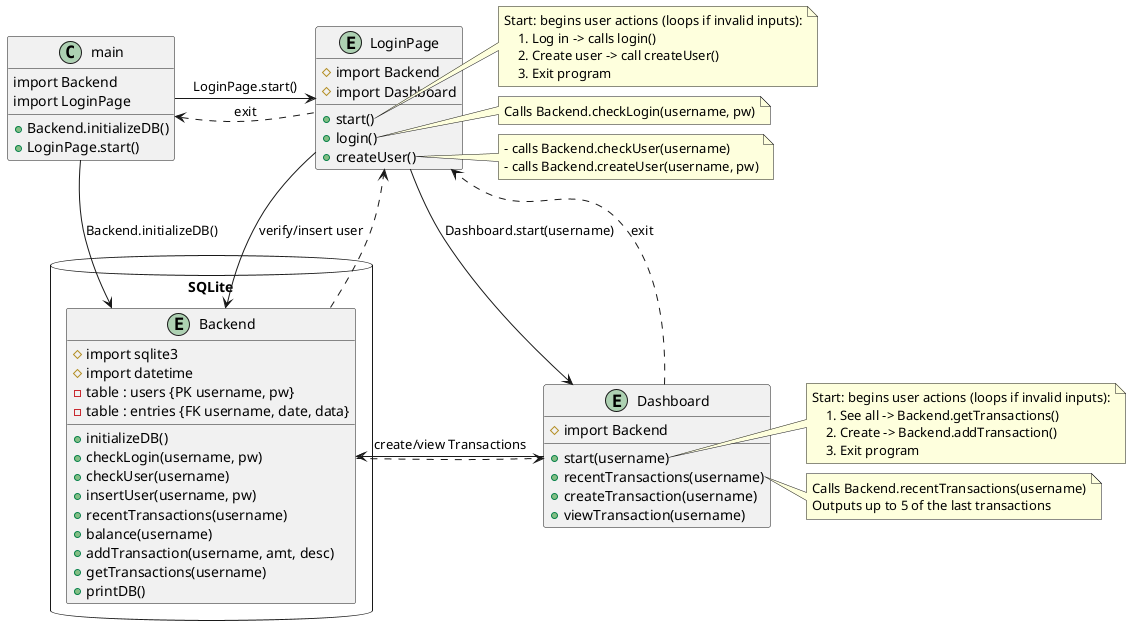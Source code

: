 @startuml Overview

class main {
    import Backend
    import LoginPage
    +Backend.initializeDB()
    +LoginPage.start()
}

entity LoginPage {
    #import Backend
    #import Dashboard
    +start()
    +login()
    +createUser()
}

note right of LoginPage::start
    Start: begins user actions (loops if invalid inputs):
        1. Log in -> calls login()
        2. Create user -> call createUser()
        3. Exit program 
end note

note right of LoginPage::login
    Calls Backend.checkLogin(username, pw)
end note

note right of LoginPage::createUser
    - calls Backend.checkUser(username)
    - calls Backend.createUser(username, pw)
end note

package SQLite <<database>> {  
    entity Backend {
        #import sqlite3
        #import datetime
        -table : users {PK username, pw}
        -table : entries {FK username, date, data}
        +initializeDB()
        +checkLogin(username, pw)
        +checkUser(username)
        +insertUser(username, pw)
        +recentTransactions(username)
        +balance(username)    
        +addTransaction(username, amt, desc)
        +getTransactions(username)
        +printDB()
    }
}

entity Dashboard {
    #import Backend
    +start(username)
    +recentTransactions(username)
    +createTransaction(username)
    +viewTransaction(username)
}

note right of Dashboard::start
    Start: begins user actions (loops if invalid inputs):
        1. See all -> Backend.getTransactions()
        2. Create -> Backend.addTransaction()
        3. Exit program 
end note
note right of Dashboard::recentTransactions
    Calls Backend.recentTransactions(username)
    Outputs up to 5 of the last transactions
end note

main -right-> LoginPage : LoginPage.start()
main -down-> Backend : Backend.initializeDB()

LoginPage .left.> main : exit
LoginPage --> Backend : verify/insert user
LoginPage -down-> Dashboard : Dashboard.start(username)

Dashboard ..> LoginPage : exit
Dashboard -left-> Backend : create/view Transactions

Backend ..> LoginPage
Backend .right.> Dashboard 


@enduml